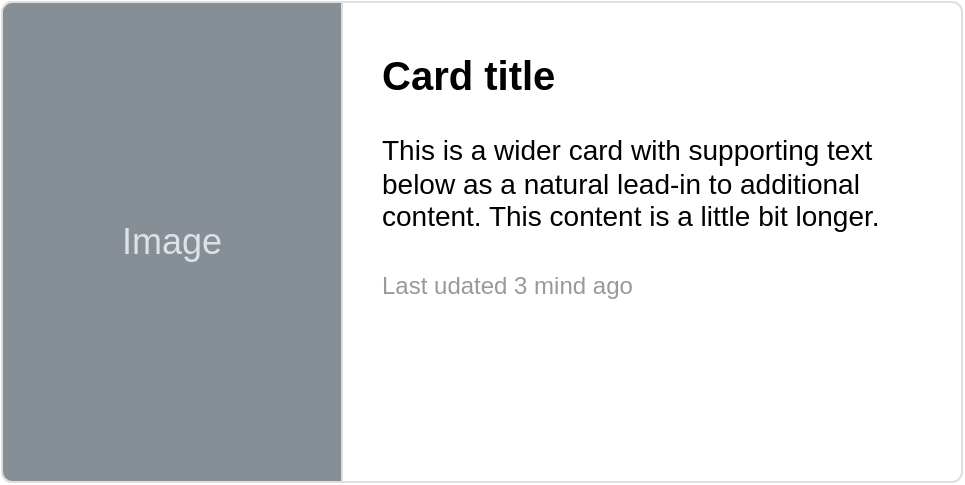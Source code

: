 <mxfile version="13.6.5" type="github">
  <diagram id="BGmyGuH2eSJRdZfoYK_6" name="第 1 页">
    <mxGraphModel dx="1326" dy="656" grid="1" gridSize="10" guides="1" tooltips="1" connect="1" arrows="1" fold="1" page="1" pageScale="1" pageWidth="1600" pageHeight="1200" math="0" shadow="0">
      <root>
        <mxCell id="0" />
        <mxCell id="1" parent="0" />
        <mxCell id="2rCm4mX-LXQZp0fqyjS6-2" value="&lt;b&gt;&lt;font style=&quot;font-size: 20px&quot;&gt;Card title&lt;/font&gt;&lt;/b&gt;&lt;br&gt;&lt;br&gt;This is a wider card with supporting text below as a natural lead-in to additional content. This content is a little bit longer.&lt;br&gt;&lt;br&gt;&lt;font style=&quot;font-size: 12px&quot; color=&quot;#999999&quot;&gt;Last udated 3 mind ago&lt;/font&gt;" style="html=1;shadow=0;dashed=0;shape=mxgraph.bootstrap.rrect;rSize=5;strokeColor=#DFDFDF;html=1;whiteSpace=wrap;fillColor=#ffffff;fontColor=#000000;verticalAlign=top;align=left;spacing=20;fontSize=14;spacingLeft=170;" vertex="1" parent="1">
          <mxGeometry x="80" y="80" width="480" height="240" as="geometry" />
        </mxCell>
        <mxCell id="2rCm4mX-LXQZp0fqyjS6-3" value="Image" style="html=1;shadow=0;dashed=0;shape=mxgraph.bootstrap.leftButton;rSize=5;perimeter=none;whiteSpace=wrap;fillColor=#868E96;strokeColor=#DFDFDF;fontColor=#DEE2E6;resizeWidth=1;fontSize=18;" vertex="1" parent="2rCm4mX-LXQZp0fqyjS6-2">
          <mxGeometry width="170" height="240" relative="1" as="geometry" />
        </mxCell>
      </root>
    </mxGraphModel>
  </diagram>
</mxfile>
